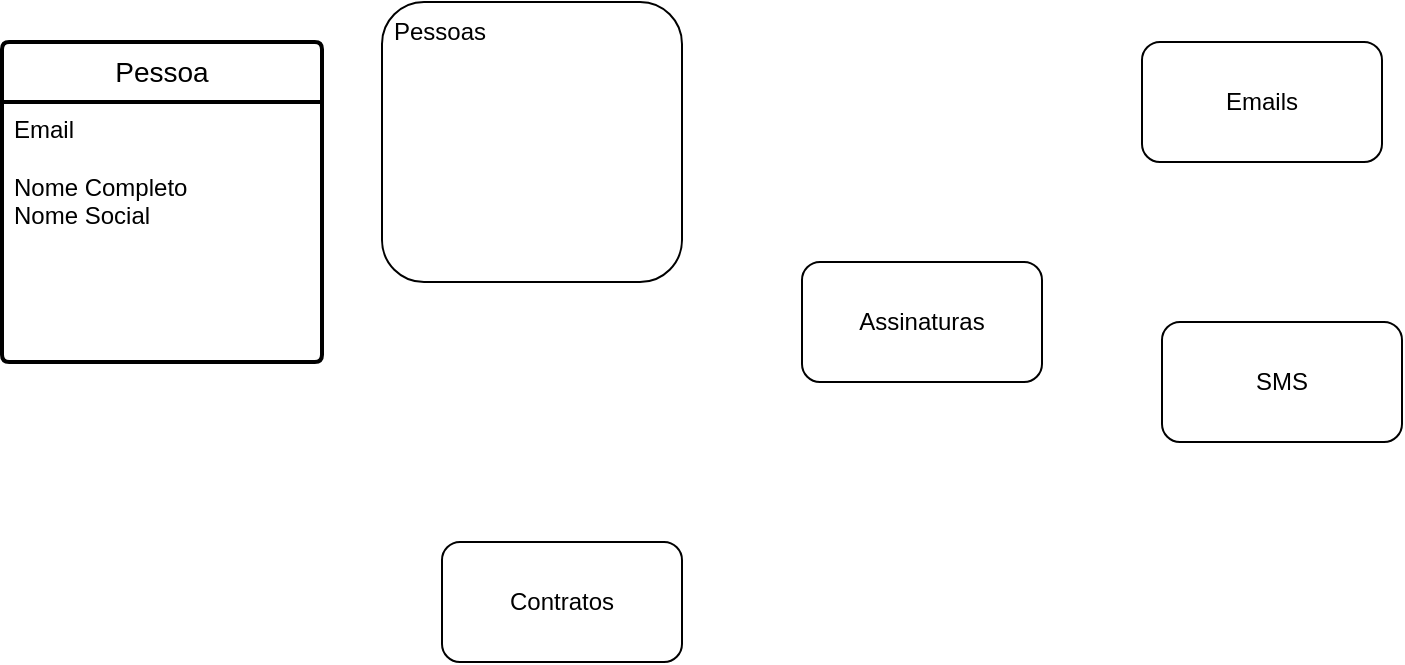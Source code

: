 <mxfile version="24.2.2" type="github">
  <diagram name="Page-1" id="b5b7bab2-c9e2-2cf4-8b2a-24fd1a2a6d21">
    <mxGraphModel dx="2261" dy="738" grid="1" gridSize="10" guides="1" tooltips="1" connect="1" arrows="1" fold="1" page="1" pageScale="1" pageWidth="827" pageHeight="1169" background="none" math="0" shadow="0">
      <root>
        <mxCell id="0" />
        <mxCell id="1" parent="0" />
        <mxCell id="MwmuBDzJabtQwSkDNNdo-1" value="Pessoas" style="rounded=1;whiteSpace=wrap;html=1;align=left;verticalAlign=top;spacingTop=1;spacingLeft=4;" parent="1" vertex="1">
          <mxGeometry x="120" y="110" width="150" height="140" as="geometry" />
        </mxCell>
        <mxCell id="MwmuBDzJabtQwSkDNNdo-2" value="Contratos" style="rounded=1;whiteSpace=wrap;html=1;" parent="1" vertex="1">
          <mxGeometry x="150" y="380" width="120" height="60" as="geometry" />
        </mxCell>
        <mxCell id="MwmuBDzJabtQwSkDNNdo-3" value="Emails" style="rounded=1;whiteSpace=wrap;html=1;" parent="1" vertex="1">
          <mxGeometry x="500" y="130" width="120" height="60" as="geometry" />
        </mxCell>
        <mxCell id="MwmuBDzJabtQwSkDNNdo-4" value="SMS" style="rounded=1;whiteSpace=wrap;html=1;" parent="1" vertex="1">
          <mxGeometry x="510" y="270" width="120" height="60" as="geometry" />
        </mxCell>
        <mxCell id="MwmuBDzJabtQwSkDNNdo-5" value="Assinaturas" style="rounded=1;whiteSpace=wrap;html=1;" parent="1" vertex="1">
          <mxGeometry x="330" y="240" width="120" height="60" as="geometry" />
        </mxCell>
        <mxCell id="KtsnGG1R3wvPC-qSl0_--14" value="Pessoa" style="swimlane;childLayout=stackLayout;horizontal=1;startSize=30;horizontalStack=0;rounded=1;fontSize=14;fontStyle=0;strokeWidth=2;resizeParent=0;resizeLast=1;shadow=0;dashed=0;align=center;arcSize=4;whiteSpace=wrap;html=1;" vertex="1" parent="1">
          <mxGeometry x="-70" y="130" width="160" height="160" as="geometry" />
        </mxCell>
        <mxCell id="KtsnGG1R3wvPC-qSl0_--15" value="Email&lt;br&gt;&lt;br&gt;&lt;div&gt;&lt;span style=&quot;background-color: initial;&quot;&gt;Nome Completo&lt;/span&gt;&lt;/div&gt;&lt;div&gt;Nome Social&lt;/div&gt;" style="align=left;strokeColor=none;fillColor=none;spacingLeft=4;fontSize=12;verticalAlign=top;resizable=0;rotatable=0;part=1;html=1;" vertex="1" parent="KtsnGG1R3wvPC-qSl0_--14">
          <mxGeometry y="30" width="160" height="130" as="geometry" />
        </mxCell>
      </root>
    </mxGraphModel>
  </diagram>
</mxfile>
